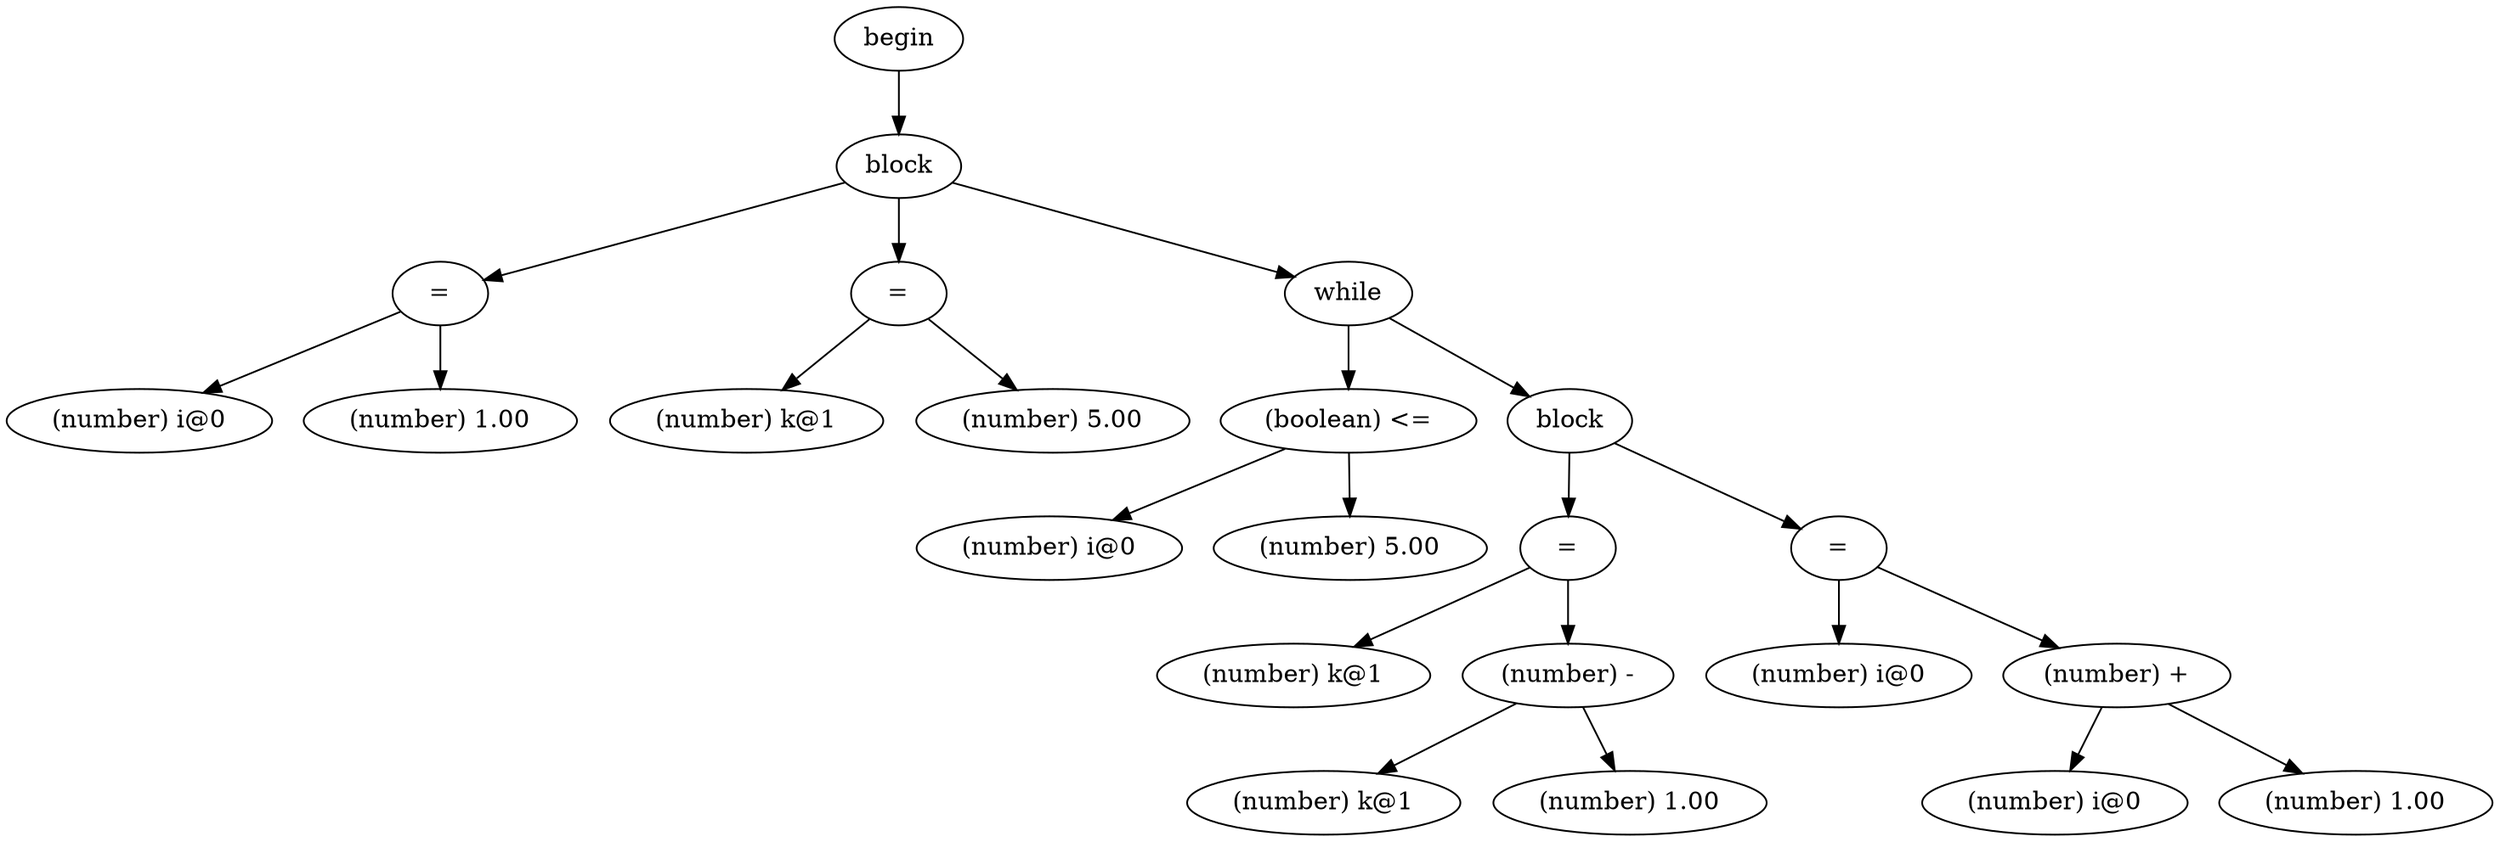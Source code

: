digraph {
graph [ordering="out"];
node0[label="begin"];
node1[label="block"];
node2[label="="];
node3[label="(number) i@0"];
node2 -> node3;
node4[label="(number) 1.00"];
node2 -> node4;
node1 -> node2;
node5[label="="];
node6[label="(number) k@1"];
node5 -> node6;
node7[label="(number) 5.00"];
node5 -> node7;
node1 -> node5;
node8[label="while"];
node9[label="(boolean) <="];
node10[label="(number) i@0"];
node9 -> node10;
node11[label="(number) 5.00"];
node9 -> node11;
node8 -> node9;
node12[label="block"];
node13[label="="];
node14[label="(number) k@1"];
node13 -> node14;
node15[label="(number) -"];
node16[label="(number) k@1"];
node15 -> node16;
node17[label="(number) 1.00"];
node15 -> node17;
node13 -> node15;
node12 -> node13;
node18[label="="];
node19[label="(number) i@0"];
node18 -> node19;
node20[label="(number) +"];
node21[label="(number) i@0"];
node20 -> node21;
node22[label="(number) 1.00"];
node20 -> node22;
node18 -> node20;
node12 -> node18;
node8 -> node12;
node1 -> node8;
node0 -> node1;
}
